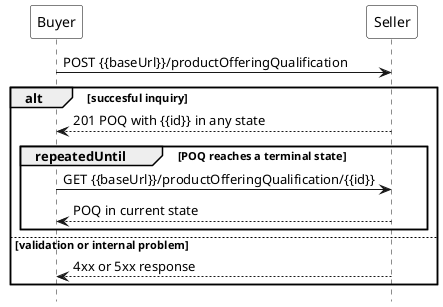@startuml
hide footbox

hide footbox
skinparam {
    ParticipantBackgroundColor White
    ParticipantBorderColor Black
}

participant Buyer
participant Seller


Buyer -> Seller : POST {{baseUrl}}/productOfferingQualification

alt succesful inquiry

    Seller --> Buyer : 201 POQ with {{id}} in any state
    group repeatedUntil  [POQ reaches a terminal state]
        Buyer -> Seller :   GET {{baseUrl}}/productOfferingQualification/{{id}}
        return POQ in current state
    end
else validation or internal problem

Seller --> Buyer : 4xx or 5xx response

end 
@enduml